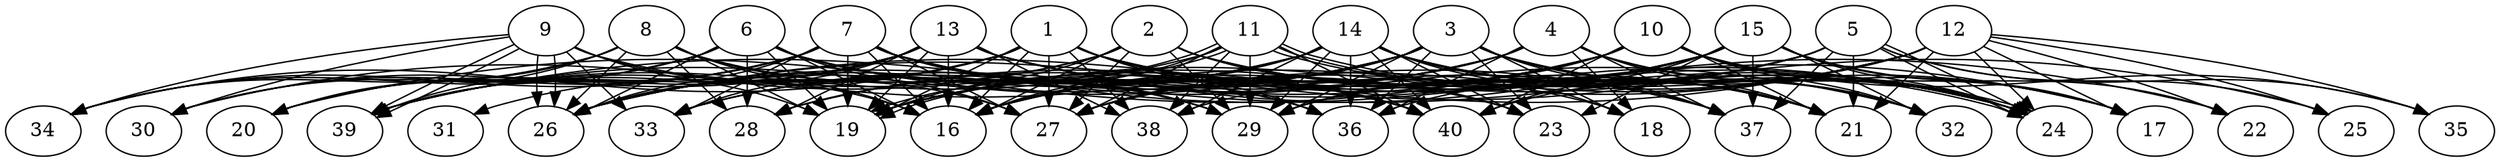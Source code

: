 // DAG automatically generated by daggen at Thu Oct  3 14:06:49 2019
// ./daggen --dot -n 40 --ccr 0.3 --fat 0.9 --regular 0.5 --density 0.9 --mindata 5242880 --maxdata 52428800 
digraph G {
  1 [size="26228053", alpha="0.02", expect_size="7868416"] 
  1 -> 16 [size ="7868416"]
  1 -> 18 [size ="7868416"]
  1 -> 19 [size ="7868416"]
  1 -> 21 [size ="7868416"]
  1 -> 24 [size ="7868416"]
  1 -> 26 [size ="7868416"]
  1 -> 27 [size ="7868416"]
  1 -> 31 [size ="7868416"]
  1 -> 34 [size ="7868416"]
  1 -> 36 [size ="7868416"]
  1 -> 38 [size ="7868416"]
  1 -> 39 [size ="7868416"]
  1 -> 40 [size ="7868416"]
  2 [size="44793173", alpha="0.10", expect_size="13437952"] 
  2 -> 16 [size ="13437952"]
  2 -> 19 [size ="13437952"]
  2 -> 21 [size ="13437952"]
  2 -> 23 [size ="13437952"]
  2 -> 24 [size ="13437952"]
  2 -> 26 [size ="13437952"]
  2 -> 27 [size ="13437952"]
  2 -> 29 [size ="13437952"]
  2 -> 39 [size ="13437952"]
  3 [size="124470613", alpha="0.06", expect_size="37341184"] 
  3 -> 16 [size ="37341184"]
  3 -> 17 [size ="37341184"]
  3 -> 18 [size ="37341184"]
  3 -> 19 [size ="37341184"]
  3 -> 21 [size ="37341184"]
  3 -> 23 [size ="37341184"]
  3 -> 24 [size ="37341184"]
  3 -> 26 [size ="37341184"]
  3 -> 27 [size ="37341184"]
  3 -> 29 [size ="37341184"]
  3 -> 32 [size ="37341184"]
  3 -> 33 [size ="37341184"]
  3 -> 36 [size ="37341184"]
  3 -> 37 [size ="37341184"]
  3 -> 39 [size ="37341184"]
  4 [size="33324373", alpha="0.11", expect_size="9997312"] 
  4 -> 16 [size ="9997312"]
  4 -> 18 [size ="9997312"]
  4 -> 21 [size ="9997312"]
  4 -> 24 [size ="9997312"]
  4 -> 26 [size ="9997312"]
  4 -> 27 [size ="9997312"]
  4 -> 32 [size ="9997312"]
  4 -> 33 [size ="9997312"]
  4 -> 36 [size ="9997312"]
  4 -> 37 [size ="9997312"]
  5 [size="113462613", alpha="0.05", expect_size="34038784"] 
  5 -> 19 [size ="34038784"]
  5 -> 21 [size ="34038784"]
  5 -> 24 [size ="34038784"]
  5 -> 24 [size ="34038784"]
  5 -> 25 [size ="34038784"]
  5 -> 26 [size ="34038784"]
  5 -> 27 [size ="34038784"]
  5 -> 29 [size ="34038784"]
  5 -> 35 [size ="34038784"]
  5 -> 37 [size ="34038784"]
  6 [size="95074987", alpha="0.03", expect_size="28522496"] 
  6 -> 16 [size ="28522496"]
  6 -> 19 [size ="28522496"]
  6 -> 20 [size ="28522496"]
  6 -> 26 [size ="28522496"]
  6 -> 27 [size ="28522496"]
  6 -> 28 [size ="28522496"]
  6 -> 29 [size ="28522496"]
  6 -> 30 [size ="28522496"]
  6 -> 34 [size ="28522496"]
  6 -> 36 [size ="28522496"]
  6 -> 37 [size ="28522496"]
  7 [size="154286080", alpha="0.06", expect_size="46285824"] 
  7 -> 16 [size ="46285824"]
  7 -> 19 [size ="46285824"]
  7 -> 20 [size ="46285824"]
  7 -> 22 [size ="46285824"]
  7 -> 23 [size ="46285824"]
  7 -> 26 [size ="46285824"]
  7 -> 27 [size ="46285824"]
  7 -> 29 [size ="46285824"]
  7 -> 30 [size ="46285824"]
  7 -> 32 [size ="46285824"]
  7 -> 33 [size ="46285824"]
  7 -> 34 [size ="46285824"]
  7 -> 36 [size ="46285824"]
  7 -> 39 [size ="46285824"]
  7 -> 40 [size ="46285824"]
  8 [size="135837013", alpha="0.13", expect_size="40751104"] 
  8 -> 16 [size ="40751104"]
  8 -> 19 [size ="40751104"]
  8 -> 20 [size ="40751104"]
  8 -> 26 [size ="40751104"]
  8 -> 27 [size ="40751104"]
  8 -> 28 [size ="40751104"]
  8 -> 29 [size ="40751104"]
  8 -> 34 [size ="40751104"]
  8 -> 39 [size ="40751104"]
  9 [size="150128640", alpha="0.15", expect_size="45038592"] 
  9 -> 16 [size ="45038592"]
  9 -> 19 [size ="45038592"]
  9 -> 26 [size ="45038592"]
  9 -> 26 [size ="45038592"]
  9 -> 30 [size ="45038592"]
  9 -> 33 [size ="45038592"]
  9 -> 34 [size ="45038592"]
  9 -> 39 [size ="45038592"]
  9 -> 39 [size ="45038592"]
  9 -> 40 [size ="45038592"]
  10 [size="113199787", alpha="0.16", expect_size="33959936"] 
  10 -> 16 [size ="33959936"]
  10 -> 17 [size ="33959936"]
  10 -> 19 [size ="33959936"]
  10 -> 20 [size ="33959936"]
  10 -> 21 [size ="33959936"]
  10 -> 24 [size ="33959936"]
  10 -> 28 [size ="33959936"]
  10 -> 29 [size ="33959936"]
  10 -> 32 [size ="33959936"]
  10 -> 35 [size ="33959936"]
  10 -> 40 [size ="33959936"]
  11 [size="33488213", alpha="0.10", expect_size="10046464"] 
  11 -> 16 [size ="10046464"]
  11 -> 19 [size ="10046464"]
  11 -> 19 [size ="10046464"]
  11 -> 21 [size ="10046464"]
  11 -> 24 [size ="10046464"]
  11 -> 24 [size ="10046464"]
  11 -> 27 [size ="10046464"]
  11 -> 29 [size ="10046464"]
  11 -> 38 [size ="10046464"]
  11 -> 39 [size ="10046464"]
  11 -> 40 [size ="10046464"]
  12 [size="47544320", alpha="0.09", expect_size="14263296"] 
  12 -> 16 [size ="14263296"]
  12 -> 17 [size ="14263296"]
  12 -> 19 [size ="14263296"]
  12 -> 21 [size ="14263296"]
  12 -> 22 [size ="14263296"]
  12 -> 24 [size ="14263296"]
  12 -> 25 [size ="14263296"]
  12 -> 26 [size ="14263296"]
  12 -> 27 [size ="14263296"]
  12 -> 35 [size ="14263296"]
  12 -> 36 [size ="14263296"]
  12 -> 40 [size ="14263296"]
  13 [size="124750507", alpha="0.10", expect_size="37425152"] 
  13 -> 16 [size ="37425152"]
  13 -> 17 [size ="37425152"]
  13 -> 19 [size ="37425152"]
  13 -> 20 [size ="37425152"]
  13 -> 24 [size ="37425152"]
  13 -> 25 [size ="37425152"]
  13 -> 26 [size ="37425152"]
  13 -> 28 [size ="37425152"]
  13 -> 30 [size ="37425152"]
  13 -> 33 [size ="37425152"]
  13 -> 37 [size ="37425152"]
  13 -> 38 [size ="37425152"]
  13 -> 39 [size ="37425152"]
  14 [size="170547200", alpha="0.06", expect_size="51164160"] 
  14 -> 16 [size ="51164160"]
  14 -> 17 [size ="51164160"]
  14 -> 18 [size ="51164160"]
  14 -> 21 [size ="51164160"]
  14 -> 23 [size ="51164160"]
  14 -> 24 [size ="51164160"]
  14 -> 26 [size ="51164160"]
  14 -> 28 [size ="51164160"]
  14 -> 29 [size ="51164160"]
  14 -> 30 [size ="51164160"]
  14 -> 33 [size ="51164160"]
  14 -> 36 [size ="51164160"]
  14 -> 37 [size ="51164160"]
  14 -> 38 [size ="51164160"]
  14 -> 40 [size ="51164160"]
  15 [size="103120213", alpha="0.05", expect_size="30936064"] 
  15 -> 16 [size ="30936064"]
  15 -> 17 [size ="30936064"]
  15 -> 22 [size ="30936064"]
  15 -> 23 [size ="30936064"]
  15 -> 24 [size ="30936064"]
  15 -> 28 [size ="30936064"]
  15 -> 29 [size ="30936064"]
  15 -> 32 [size ="30936064"]
  15 -> 37 [size ="30936064"]
  15 -> 38 [size ="30936064"]
  15 -> 39 [size ="30936064"]
  15 -> 40 [size ="30936064"]
  16 [size="145926827", alpha="0.02", expect_size="43778048"] 
  17 [size="165836800", alpha="0.09", expect_size="49751040"] 
  18 [size="55985493", alpha="0.19", expect_size="16795648"] 
  19 [size="162143573", alpha="0.07", expect_size="48643072"] 
  20 [size="121873067", alpha="0.02", expect_size="36561920"] 
  21 [size="93979307", alpha="0.17", expect_size="28193792"] 
  22 [size="18247680", alpha="0.16", expect_size="5474304"] 
  23 [size="86244693", alpha="0.08", expect_size="25873408"] 
  24 [size="162884267", alpha="0.03", expect_size="48865280"] 
  25 [size="56248320", alpha="0.10", expect_size="16874496"] 
  26 [size="92334080", alpha="0.06", expect_size="27700224"] 
  27 [size="109073067", alpha="0.00", expect_size="32721920"] 
  28 [size="22664533", alpha="0.09", expect_size="6799360"] 
  29 [size="173704533", alpha="0.15", expect_size="52111360"] 
  30 [size="74758827", alpha="0.13", expect_size="22427648"] 
  31 [size="88040107", alpha="0.13", expect_size="26412032"] 
  32 [size="65010347", alpha="0.17", expect_size="19503104"] 
  33 [size="32989867", alpha="0.14", expect_size="9896960"] 
  34 [size="98969600", alpha="0.11", expect_size="29690880"] 
  35 [size="121521493", alpha="0.19", expect_size="36456448"] 
  36 [size="39342080", alpha="0.04", expect_size="11802624"] 
  37 [size="87319893", alpha="0.07", expect_size="26195968"] 
  38 [size="87695360", alpha="0.15", expect_size="26308608"] 
  39 [size="158829227", alpha="0.01", expect_size="47648768"] 
  40 [size="118804480", alpha="0.01", expect_size="35641344"] 
}
